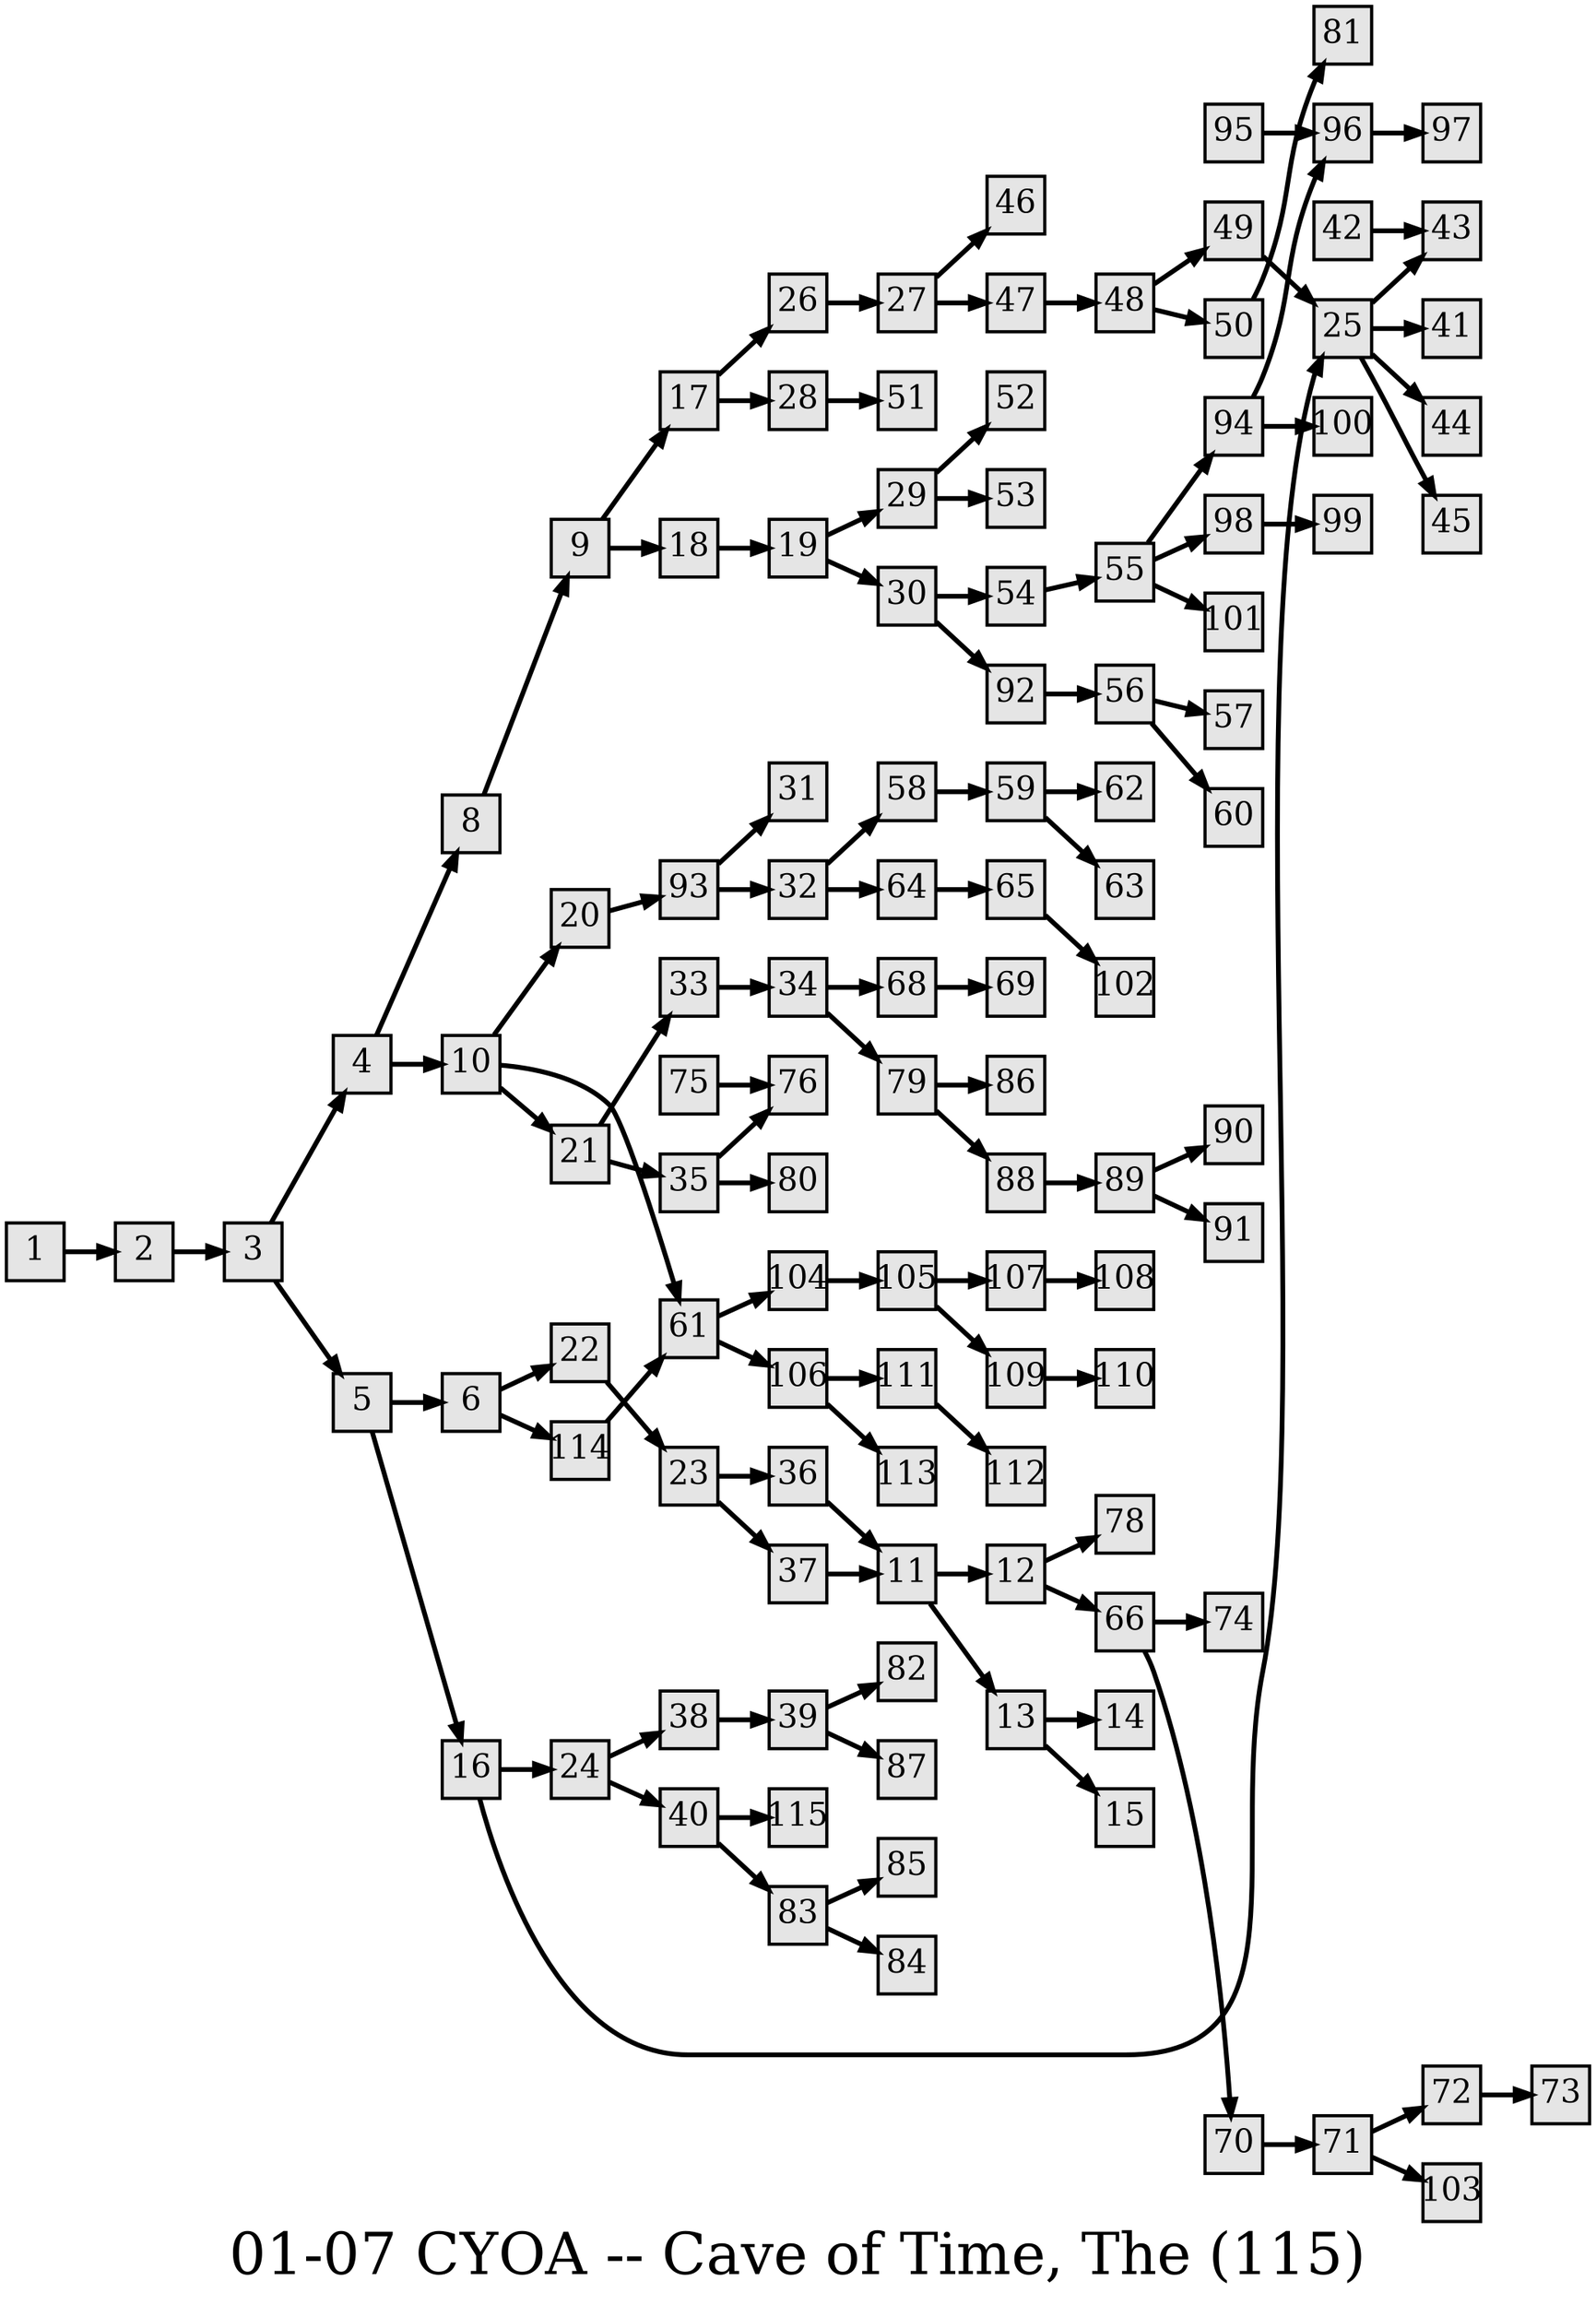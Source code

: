 digraph g{
  graph [ label="01-07 CYOA -- Cave of Time, The (115)" rankdir=LR, ordering=out, fontsize=36, nodesep="0.35", ranksep="0.45"];
  node  [shape=rect, penwidth=2, fontsize=20, style=filled, fillcolor=grey90, margin="0,0", labelfloat=true, regular=true, fixedsize=true];
  edge  [labelfloat=true, penwidth=3, fontsize=12];
  // ---;
  // group  : Katz;
  // id     : 01-07;
  // gbid   : 518;
  // series : CYOA;
  // title  : Cave of Time, The;
  // author : Edward Packard;
  // credit:;
  // - name : Rachael Grainger;
  // role : encoder;
  // date : 2017-08-22;
  // - name : Jeremy Douglass;
  // role : editor;
  // date : 2017-10-19;
  // render:;
  // - name   : small;
  // styles : gvStyles-small.txt;
  // engine : dot;
  // comment: >;
  
  // ---;
  
  // From | To | Label;
  
  1 -> 2;
  2 -> 3;
  3 -> 4;
  3 -> 5;
  4 -> 8;
  4 -> 10;
  5 -> 6;
  5 -> 16;
  6 -> 22;
  6 -> 114;
  8 -> 9;
  9 -> 17;
  9 -> 18;
  10 -> 20;
  10 -> 61;
  10 -> 21;
  11 -> 12;
  11 -> 13;
  12 -> 66;
  12 -> 78;
  13 -> 14;
  13 -> 15;
  16 -> 24;
  16 -> 25;
  17 -> 26;
  17 -> 28;
  18 -> 19;
  19 -> 29;
  19 -> 30;
  20 -> 93;
  21 -> 33;
  21 -> 35;
  22 -> 23;
  23 -> 36;
  23 -> 37;
  24 -> 38;
  24 -> 40;
  25 -> 43;
  25 -> 41;
  25 -> 44;
  25 -> 45;
  26 -> 27;
  27 -> 46;
  27 -> 47;
  28 -> 51;
  29 -> 52;
  29 -> 53;
  30 -> 54;
  30 -> 92;
  32 -> 58;
  32 -> 64;
  33 -> 34;
  34 -> 68;
  34 -> 79;
  35 -> 76;
  35 -> 80;
  36 -> 11;
  37 -> 11;
  38 -> 39;
  39 -> 82;
  39 -> 87;
  40 -> 115;
  40 -> 83;
  42 -> 43;
  47 -> 48;
  48 -> 49;
  48 -> 50;
  49 -> 25;
  50 -> 81;
  54 -> 55;
  55 -> 94;
  55 -> 98;
  55 -> 101;
  56 -> 57;
  56 -> 60;
  58 -> 59;
  59 -> 62;
  59 -> 63;
  61 -> 104;
  61 -> 106;
  64 -> 65;
  65 -> 102;
  66 -> 70;
  66 -> 74;
  68 -> 69;
  70 -> 71;
  71 -> 72;
  71 -> 103;
  72 -> 73;
  75 -> 76;
  79 -> 86;
  79 -> 88;
  83 -> 85;
  83 -> 84;
  88 -> 89;
  89 -> 90;
  89 -> 91;
  92 -> 56;
  93 -> 31;
  93 -> 32;
  94 -> 96;
  94 -> 100;
  95 -> 96;
  96 -> 97;
  98 -> 99;
  104 -> 105;
  105 -> 107;
  105 -> 109;
  106 -> 111;
  106 -> 113;
  107 -> 108;
  109 -> 110;
  111 -> 112;
  114 -> 61;
}

